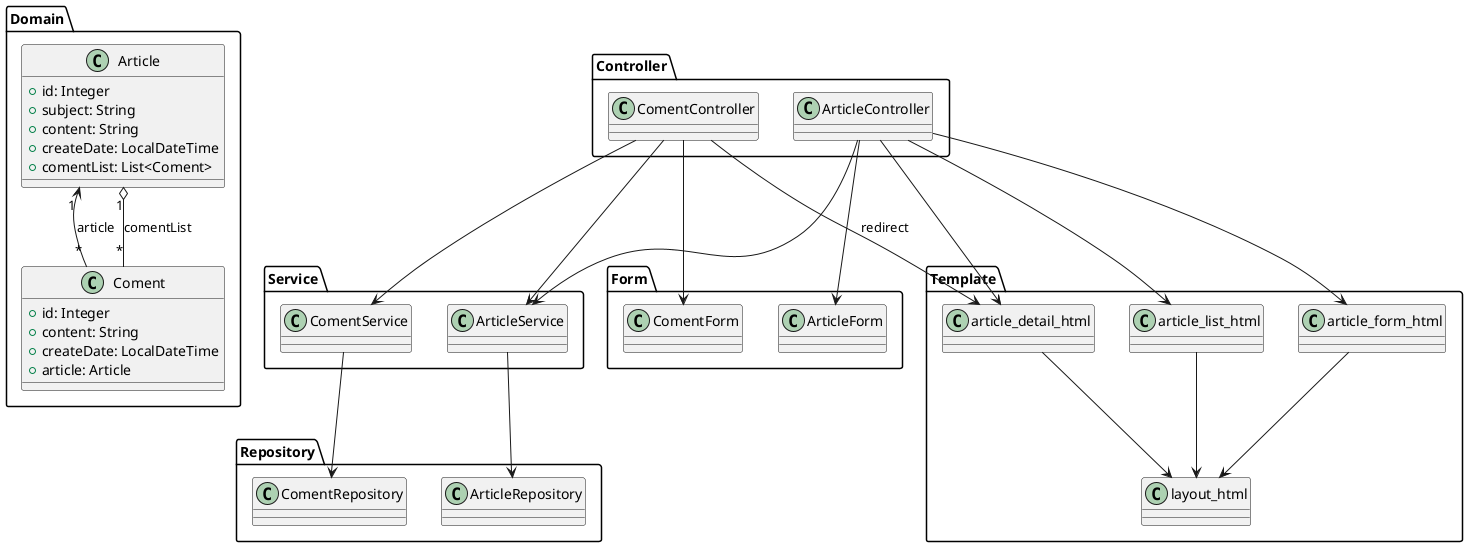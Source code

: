 @startuml
package "Domain" {
    class Article {
        +id: Integer
        +subject: String
        +content: String
        +createDate: LocalDateTime
        +comentList: List<Coment>
    }
    class Coment {
        +id: Integer
        +content: String
        +createDate: LocalDateTime
        +article: Article
    }
}

package "Controller" {
    class ArticleController
    class ComentController
}

package "Service" {
    class ArticleService
    class ComentService
}

package "Repository" {
    class ArticleRepository
    class ComentRepository
}

package "Form" {
    class ArticleForm
    class ComentForm
}

package "Template" {
    class article_list_html
    class article_detail_html
    class article_form_html
    class layout_html
}

Article "1" o-- "*" Coment : comentList
Coment "*" --> "1" Article : article

ArticleController --> ArticleService
ArticleController --> ArticleForm
ArticleController --> article_list_html
ArticleController --> article_detail_html
ArticleController --> article_form_html
ArticleService --> ArticleRepository

ComentController --> ComentService
ComentController --> ArticleService
ComentController --> ComentForm
ComentController --> article_detail_html : redirect
ComentService --> ComentRepository

article_detail_html --> layout_html
article_list_html --> layout_html
article_form_html --> layout_html
@enduml
